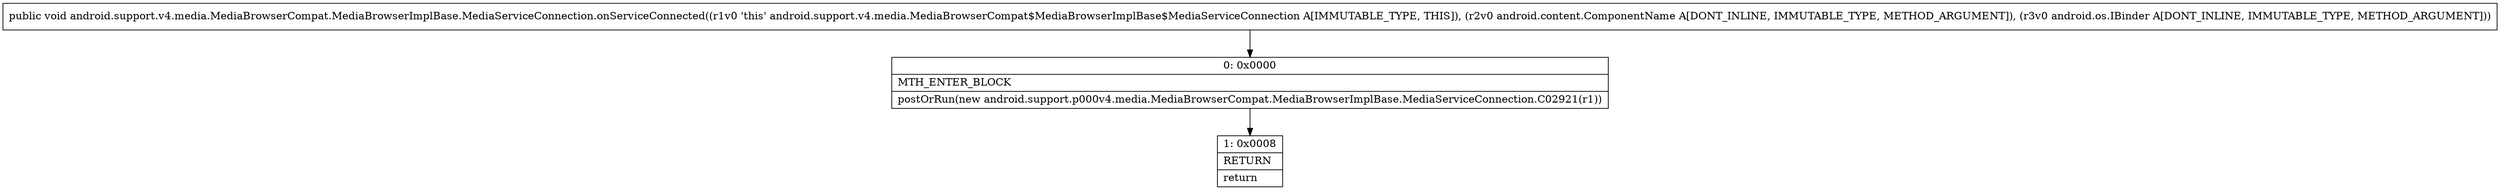 digraph "CFG forandroid.support.v4.media.MediaBrowserCompat.MediaBrowserImplBase.MediaServiceConnection.onServiceConnected(Landroid\/content\/ComponentName;Landroid\/os\/IBinder;)V" {
Node_0 [shape=record,label="{0\:\ 0x0000|MTH_ENTER_BLOCK\l|postOrRun(new android.support.p000v4.media.MediaBrowserCompat.MediaBrowserImplBase.MediaServiceConnection.C02921(r1))\l}"];
Node_1 [shape=record,label="{1\:\ 0x0008|RETURN\l|return\l}"];
MethodNode[shape=record,label="{public void android.support.v4.media.MediaBrowserCompat.MediaBrowserImplBase.MediaServiceConnection.onServiceConnected((r1v0 'this' android.support.v4.media.MediaBrowserCompat$MediaBrowserImplBase$MediaServiceConnection A[IMMUTABLE_TYPE, THIS]), (r2v0 android.content.ComponentName A[DONT_INLINE, IMMUTABLE_TYPE, METHOD_ARGUMENT]), (r3v0 android.os.IBinder A[DONT_INLINE, IMMUTABLE_TYPE, METHOD_ARGUMENT])) }"];
MethodNode -> Node_0;
Node_0 -> Node_1;
}

